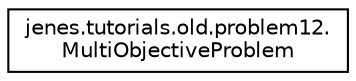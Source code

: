 digraph "Representación gráfica de la clase"
{
  edge [fontname="Helvetica",fontsize="10",labelfontname="Helvetica",labelfontsize="10"];
  node [fontname="Helvetica",fontsize="10",shape=record];
  rankdir="LR";
  Node1 [label="jenes.tutorials.old.problem12.\lMultiObjectiveProblem",height=0.2,width=0.4,color="black", fillcolor="white", style="filled",URL="$classjenes_1_1tutorials_1_1old_1_1problem12_1_1_multi_objective_problem.html"];
}
